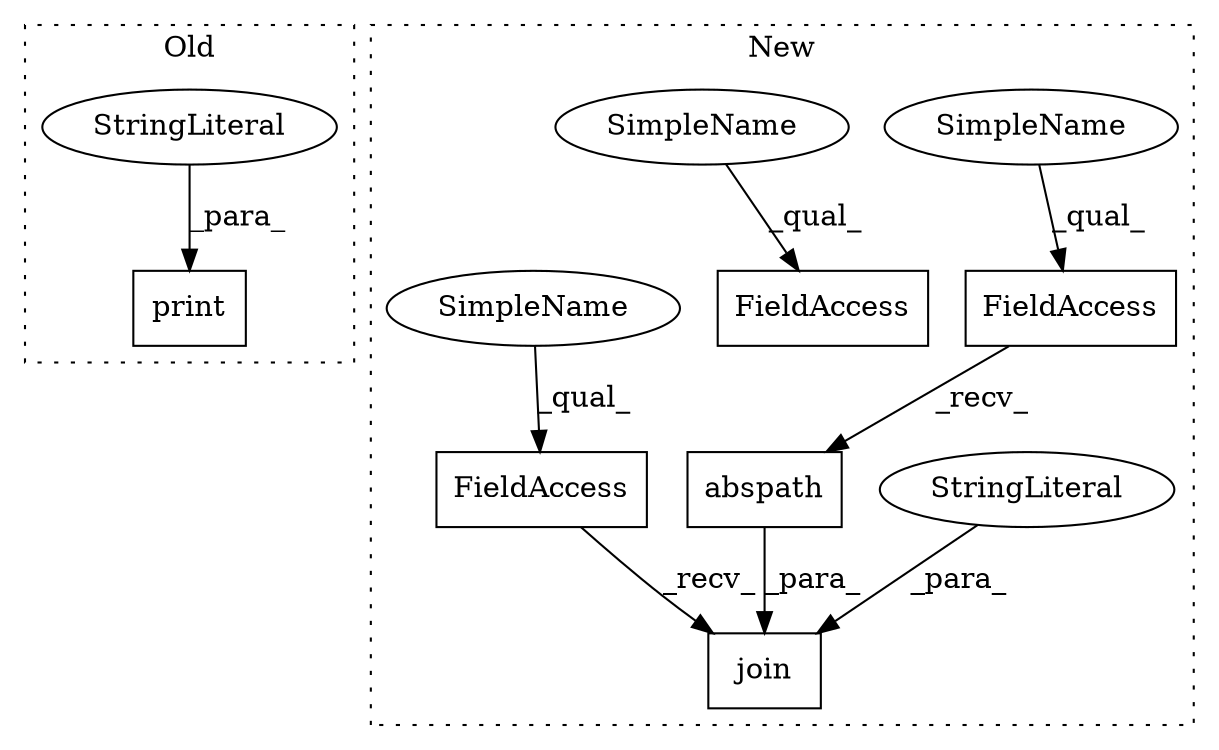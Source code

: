 digraph G {
subgraph cluster0 {
1 [label="print" a="32" s="128,154" l="6,1" shape="box"];
6 [label="StringLiteral" a="45" s="134" l="20" shape="ellipse"];
label = "Old";
style="dotted";
}
subgraph cluster1 {
2 [label="abspath" a="32" s="419,435" l="8,1" shape="box"];
3 [label="FieldAccess" a="22" s="411" l="7" shape="box"];
4 [label="FieldAccess" a="22" s="463" l="7" shape="box"];
5 [label="FieldAccess" a="22" s="395" l="7" shape="box"];
7 [label="join" a="32" s="471,502" l="5,1" shape="box"];
8 [label="StringLiteral" a="45" s="491" l="11" shape="ellipse"];
9 [label="SimpleName" a="42" s="411" l="2" shape="ellipse"];
10 [label="SimpleName" a="42" s="395" l="2" shape="ellipse"];
11 [label="SimpleName" a="42" s="463" l="2" shape="ellipse"];
label = "New";
style="dotted";
}
2 -> 7 [label="_para_"];
3 -> 2 [label="_recv_"];
4 -> 7 [label="_recv_"];
6 -> 1 [label="_para_"];
8 -> 7 [label="_para_"];
9 -> 3 [label="_qual_"];
10 -> 5 [label="_qual_"];
11 -> 4 [label="_qual_"];
}